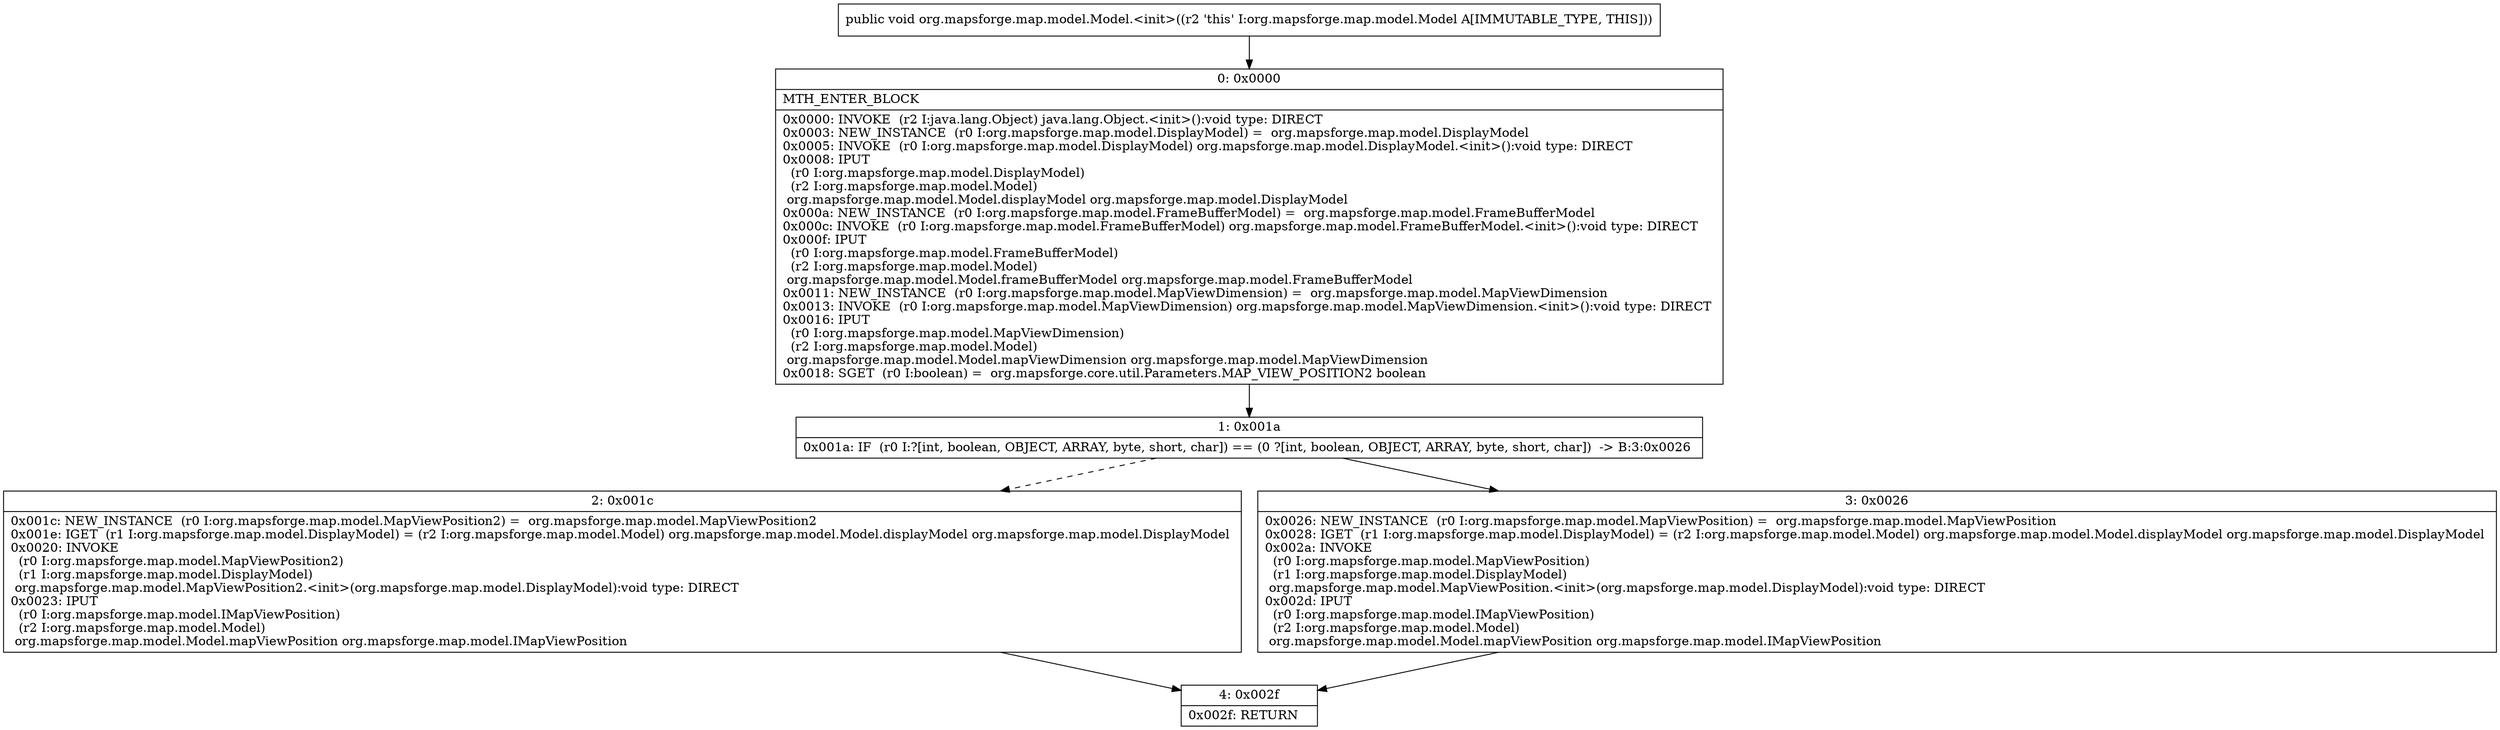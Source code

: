 digraph "CFG fororg.mapsforge.map.model.Model.\<init\>()V" {
Node_0 [shape=record,label="{0\:\ 0x0000|MTH_ENTER_BLOCK\l|0x0000: INVOKE  (r2 I:java.lang.Object) java.lang.Object.\<init\>():void type: DIRECT \l0x0003: NEW_INSTANCE  (r0 I:org.mapsforge.map.model.DisplayModel) =  org.mapsforge.map.model.DisplayModel \l0x0005: INVOKE  (r0 I:org.mapsforge.map.model.DisplayModel) org.mapsforge.map.model.DisplayModel.\<init\>():void type: DIRECT \l0x0008: IPUT  \l  (r0 I:org.mapsforge.map.model.DisplayModel)\l  (r2 I:org.mapsforge.map.model.Model)\l org.mapsforge.map.model.Model.displayModel org.mapsforge.map.model.DisplayModel \l0x000a: NEW_INSTANCE  (r0 I:org.mapsforge.map.model.FrameBufferModel) =  org.mapsforge.map.model.FrameBufferModel \l0x000c: INVOKE  (r0 I:org.mapsforge.map.model.FrameBufferModel) org.mapsforge.map.model.FrameBufferModel.\<init\>():void type: DIRECT \l0x000f: IPUT  \l  (r0 I:org.mapsforge.map.model.FrameBufferModel)\l  (r2 I:org.mapsforge.map.model.Model)\l org.mapsforge.map.model.Model.frameBufferModel org.mapsforge.map.model.FrameBufferModel \l0x0011: NEW_INSTANCE  (r0 I:org.mapsforge.map.model.MapViewDimension) =  org.mapsforge.map.model.MapViewDimension \l0x0013: INVOKE  (r0 I:org.mapsforge.map.model.MapViewDimension) org.mapsforge.map.model.MapViewDimension.\<init\>():void type: DIRECT \l0x0016: IPUT  \l  (r0 I:org.mapsforge.map.model.MapViewDimension)\l  (r2 I:org.mapsforge.map.model.Model)\l org.mapsforge.map.model.Model.mapViewDimension org.mapsforge.map.model.MapViewDimension \l0x0018: SGET  (r0 I:boolean) =  org.mapsforge.core.util.Parameters.MAP_VIEW_POSITION2 boolean \l}"];
Node_1 [shape=record,label="{1\:\ 0x001a|0x001a: IF  (r0 I:?[int, boolean, OBJECT, ARRAY, byte, short, char]) == (0 ?[int, boolean, OBJECT, ARRAY, byte, short, char])  \-\> B:3:0x0026 \l}"];
Node_2 [shape=record,label="{2\:\ 0x001c|0x001c: NEW_INSTANCE  (r0 I:org.mapsforge.map.model.MapViewPosition2) =  org.mapsforge.map.model.MapViewPosition2 \l0x001e: IGET  (r1 I:org.mapsforge.map.model.DisplayModel) = (r2 I:org.mapsforge.map.model.Model) org.mapsforge.map.model.Model.displayModel org.mapsforge.map.model.DisplayModel \l0x0020: INVOKE  \l  (r0 I:org.mapsforge.map.model.MapViewPosition2)\l  (r1 I:org.mapsforge.map.model.DisplayModel)\l org.mapsforge.map.model.MapViewPosition2.\<init\>(org.mapsforge.map.model.DisplayModel):void type: DIRECT \l0x0023: IPUT  \l  (r0 I:org.mapsforge.map.model.IMapViewPosition)\l  (r2 I:org.mapsforge.map.model.Model)\l org.mapsforge.map.model.Model.mapViewPosition org.mapsforge.map.model.IMapViewPosition \l}"];
Node_3 [shape=record,label="{3\:\ 0x0026|0x0026: NEW_INSTANCE  (r0 I:org.mapsforge.map.model.MapViewPosition) =  org.mapsforge.map.model.MapViewPosition \l0x0028: IGET  (r1 I:org.mapsforge.map.model.DisplayModel) = (r2 I:org.mapsforge.map.model.Model) org.mapsforge.map.model.Model.displayModel org.mapsforge.map.model.DisplayModel \l0x002a: INVOKE  \l  (r0 I:org.mapsforge.map.model.MapViewPosition)\l  (r1 I:org.mapsforge.map.model.DisplayModel)\l org.mapsforge.map.model.MapViewPosition.\<init\>(org.mapsforge.map.model.DisplayModel):void type: DIRECT \l0x002d: IPUT  \l  (r0 I:org.mapsforge.map.model.IMapViewPosition)\l  (r2 I:org.mapsforge.map.model.Model)\l org.mapsforge.map.model.Model.mapViewPosition org.mapsforge.map.model.IMapViewPosition \l}"];
Node_4 [shape=record,label="{4\:\ 0x002f|0x002f: RETURN   \l}"];
MethodNode[shape=record,label="{public void org.mapsforge.map.model.Model.\<init\>((r2 'this' I:org.mapsforge.map.model.Model A[IMMUTABLE_TYPE, THIS])) }"];
MethodNode -> Node_0;
Node_0 -> Node_1;
Node_1 -> Node_2[style=dashed];
Node_1 -> Node_3;
Node_2 -> Node_4;
Node_3 -> Node_4;
}


